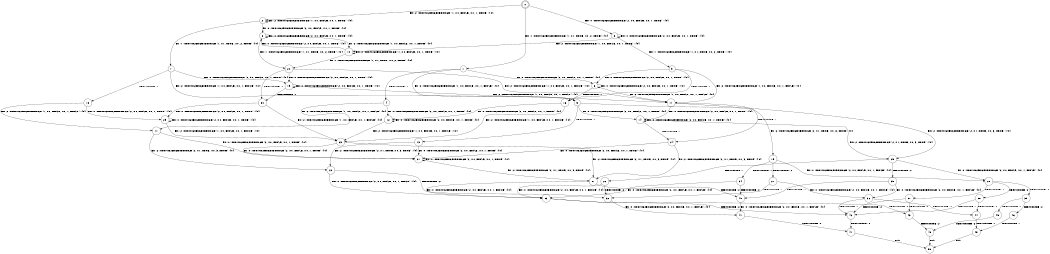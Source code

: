 digraph BCG {
size = "7, 10.5";
center = TRUE;
node [shape = circle];
0 [peripheries = 2];
0 -> 1 [label = "EX !1 !ATOMIC_EXCH_BRANCH (1, +1, TRUE, +0, 2, TRUE) !{0}"];
0 -> 2 [label = "EX !2 !ATOMIC_EXCH_BRANCH (1, +0, FALSE, +0, 1, TRUE) !{0}"];
0 -> 3 [label = "EX !0 !ATOMIC_EXCH_BRANCH (2, +0, FALSE, +0, 1, TRUE) !{0}"];
1 -> 4 [label = "TERMINATE !1"];
1 -> 5 [label = "EX !2 !ATOMIC_EXCH_BRANCH (1, +0, FALSE, +0, 1, FALSE) !{0}"];
1 -> 6 [label = "EX !0 !ATOMIC_EXCH_BRANCH (2, +0, FALSE, +0, 1, TRUE) !{0}"];
2 -> 7 [label = "EX !1 !ATOMIC_EXCH_BRANCH (1, +1, TRUE, +0, 2, TRUE) !{0}"];
2 -> 8 [label = "EX !0 !ATOMIC_EXCH_BRANCH (2, +0, FALSE, +0, 1, TRUE) !{0}"];
2 -> 2 [label = "EX !2 !ATOMIC_EXCH_BRANCH (1, +0, FALSE, +0, 1, TRUE) !{0}"];
3 -> 9 [label = "EX !1 !ATOMIC_EXCH_BRANCH (1, +1, TRUE, +0, 2, TRUE) !{0}"];
3 -> 10 [label = "EX !2 !ATOMIC_EXCH_BRANCH (1, +0, FALSE, +0, 1, TRUE) !{0}"];
3 -> 3 [label = "EX !0 !ATOMIC_EXCH_BRANCH (2, +0, FALSE, +0, 1, TRUE) !{0}"];
4 -> 11 [label = "EX !2 !ATOMIC_EXCH_BRANCH (1, +0, FALSE, +0, 1, FALSE) !{0}"];
4 -> 12 [label = "EX !0 !ATOMIC_EXCH_BRANCH (2, +0, FALSE, +0, 1, TRUE) !{0}"];
5 -> 13 [label = "TERMINATE !1"];
5 -> 14 [label = "EX !0 !ATOMIC_EXCH_BRANCH (2, +0, FALSE, +0, 1, TRUE) !{0}"];
5 -> 15 [label = "EX !2 !ATOMIC_EXCH_BRANCH (2, +1, TRUE, +0, 3, TRUE) !{0}"];
6 -> 16 [label = "TERMINATE !1"];
6 -> 17 [label = "EX !2 !ATOMIC_EXCH_BRANCH (1, +0, FALSE, +0, 1, FALSE) !{0}"];
6 -> 6 [label = "EX !0 !ATOMIC_EXCH_BRANCH (2, +0, FALSE, +0, 1, TRUE) !{0}"];
7 -> 18 [label = "TERMINATE !1"];
7 -> 19 [label = "EX !0 !ATOMIC_EXCH_BRANCH (2, +0, FALSE, +0, 1, TRUE) !{0}"];
7 -> 5 [label = "EX !2 !ATOMIC_EXCH_BRANCH (1, +0, FALSE, +0, 1, FALSE) !{0}"];
8 -> 20 [label = "EX !1 !ATOMIC_EXCH_BRANCH (1, +1, TRUE, +0, 2, TRUE) !{0}"];
8 -> 10 [label = "EX !2 !ATOMIC_EXCH_BRANCH (1, +0, FALSE, +0, 1, TRUE) !{0}"];
8 -> 8 [label = "EX !0 !ATOMIC_EXCH_BRANCH (2, +0, FALSE, +0, 1, TRUE) !{0}"];
9 -> 16 [label = "TERMINATE !1"];
9 -> 17 [label = "EX !2 !ATOMIC_EXCH_BRANCH (1, +0, FALSE, +0, 1, FALSE) !{0}"];
9 -> 6 [label = "EX !0 !ATOMIC_EXCH_BRANCH (2, +0, FALSE, +0, 1, TRUE) !{0}"];
10 -> 20 [label = "EX !1 !ATOMIC_EXCH_BRANCH (1, +1, TRUE, +0, 2, TRUE) !{0}"];
10 -> 10 [label = "EX !2 !ATOMIC_EXCH_BRANCH (1, +0, FALSE, +0, 1, TRUE) !{0}"];
10 -> 8 [label = "EX !0 !ATOMIC_EXCH_BRANCH (2, +0, FALSE, +0, 1, TRUE) !{0}"];
11 -> 21 [label = "EX !0 !ATOMIC_EXCH_BRANCH (2, +0, FALSE, +0, 1, TRUE) !{0}"];
11 -> 22 [label = "EX !2 !ATOMIC_EXCH_BRANCH (2, +1, TRUE, +0, 3, TRUE) !{0}"];
12 -> 23 [label = "EX !2 !ATOMIC_EXCH_BRANCH (1, +0, FALSE, +0, 1, FALSE) !{0}"];
12 -> 12 [label = "EX !0 !ATOMIC_EXCH_BRANCH (2, +0, FALSE, +0, 1, TRUE) !{0}"];
13 -> 21 [label = "EX !0 !ATOMIC_EXCH_BRANCH (2, +0, FALSE, +0, 1, TRUE) !{0}"];
13 -> 22 [label = "EX !2 !ATOMIC_EXCH_BRANCH (2, +1, TRUE, +0, 3, TRUE) !{0}"];
14 -> 24 [label = "TERMINATE !1"];
14 -> 25 [label = "EX !2 !ATOMIC_EXCH_BRANCH (2, +1, TRUE, +0, 3, TRUE) !{0}"];
14 -> 14 [label = "EX !0 !ATOMIC_EXCH_BRANCH (2, +0, FALSE, +0, 1, TRUE) !{0}"];
15 -> 26 [label = "TERMINATE !1"];
15 -> 27 [label = "TERMINATE !2"];
15 -> 28 [label = "EX !0 !ATOMIC_EXCH_BRANCH (2, +0, FALSE, +0, 1, FALSE) !{0}"];
16 -> 23 [label = "EX !2 !ATOMIC_EXCH_BRANCH (1, +0, FALSE, +0, 1, FALSE) !{0}"];
16 -> 12 [label = "EX !0 !ATOMIC_EXCH_BRANCH (2, +0, FALSE, +0, 1, TRUE) !{0}"];
17 -> 24 [label = "TERMINATE !1"];
17 -> 25 [label = "EX !2 !ATOMIC_EXCH_BRANCH (2, +1, TRUE, +0, 3, TRUE) !{0}"];
17 -> 14 [label = "EX !0 !ATOMIC_EXCH_BRANCH (2, +0, FALSE, +0, 1, TRUE) !{0}"];
18 -> 29 [label = "EX !0 !ATOMIC_EXCH_BRANCH (2, +0, FALSE, +0, 1, TRUE) !{0}"];
18 -> 11 [label = "EX !2 !ATOMIC_EXCH_BRANCH (1, +0, FALSE, +0, 1, FALSE) !{0}"];
19 -> 30 [label = "TERMINATE !1"];
19 -> 17 [label = "EX !2 !ATOMIC_EXCH_BRANCH (1, +0, FALSE, +0, 1, FALSE) !{0}"];
19 -> 19 [label = "EX !0 !ATOMIC_EXCH_BRANCH (2, +0, FALSE, +0, 1, TRUE) !{0}"];
20 -> 30 [label = "TERMINATE !1"];
20 -> 17 [label = "EX !2 !ATOMIC_EXCH_BRANCH (1, +0, FALSE, +0, 1, FALSE) !{0}"];
20 -> 19 [label = "EX !0 !ATOMIC_EXCH_BRANCH (2, +0, FALSE, +0, 1, TRUE) !{0}"];
21 -> 31 [label = "EX !2 !ATOMIC_EXCH_BRANCH (2, +1, TRUE, +0, 3, TRUE) !{0}"];
21 -> 21 [label = "EX !0 !ATOMIC_EXCH_BRANCH (2, +0, FALSE, +0, 1, TRUE) !{0}"];
22 -> 32 [label = "TERMINATE !2"];
22 -> 33 [label = "EX !0 !ATOMIC_EXCH_BRANCH (2, +0, FALSE, +0, 1, FALSE) !{0}"];
23 -> 31 [label = "EX !2 !ATOMIC_EXCH_BRANCH (2, +1, TRUE, +0, 3, TRUE) !{0}"];
23 -> 21 [label = "EX !0 !ATOMIC_EXCH_BRANCH (2, +0, FALSE, +0, 1, TRUE) !{0}"];
24 -> 31 [label = "EX !2 !ATOMIC_EXCH_BRANCH (2, +1, TRUE, +0, 3, TRUE) !{0}"];
24 -> 21 [label = "EX !0 !ATOMIC_EXCH_BRANCH (2, +0, FALSE, +0, 1, TRUE) !{0}"];
25 -> 34 [label = "TERMINATE !1"];
25 -> 35 [label = "TERMINATE !2"];
25 -> 28 [label = "EX !0 !ATOMIC_EXCH_BRANCH (2, +0, FALSE, +0, 1, FALSE) !{0}"];
26 -> 32 [label = "TERMINATE !2"];
26 -> 33 [label = "EX !0 !ATOMIC_EXCH_BRANCH (2, +0, FALSE, +0, 1, FALSE) !{0}"];
27 -> 32 [label = "TERMINATE !1"];
27 -> 36 [label = "EX !0 !ATOMIC_EXCH_BRANCH (2, +0, FALSE, +0, 1, FALSE) !{0}"];
28 -> 37 [label = "TERMINATE !1"];
28 -> 38 [label = "TERMINATE !2"];
28 -> 39 [label = "TERMINATE !0"];
29 -> 23 [label = "EX !2 !ATOMIC_EXCH_BRANCH (1, +0, FALSE, +0, 1, FALSE) !{0}"];
29 -> 29 [label = "EX !0 !ATOMIC_EXCH_BRANCH (2, +0, FALSE, +0, 1, TRUE) !{0}"];
30 -> 23 [label = "EX !2 !ATOMIC_EXCH_BRANCH (1, +0, FALSE, +0, 1, FALSE) !{0}"];
30 -> 29 [label = "EX !0 !ATOMIC_EXCH_BRANCH (2, +0, FALSE, +0, 1, TRUE) !{0}"];
31 -> 40 [label = "TERMINATE !2"];
31 -> 33 [label = "EX !0 !ATOMIC_EXCH_BRANCH (2, +0, FALSE, +0, 1, FALSE) !{0}"];
32 -> 41 [label = "EX !0 !ATOMIC_EXCH_BRANCH (2, +0, FALSE, +0, 1, FALSE) !{0}"];
33 -> 42 [label = "TERMINATE !2"];
33 -> 43 [label = "TERMINATE !0"];
34 -> 40 [label = "TERMINATE !2"];
34 -> 33 [label = "EX !0 !ATOMIC_EXCH_BRANCH (2, +0, FALSE, +0, 1, FALSE) !{0}"];
35 -> 40 [label = "TERMINATE !1"];
35 -> 36 [label = "EX !0 !ATOMIC_EXCH_BRANCH (2, +0, FALSE, +0, 1, FALSE) !{0}"];
36 -> 42 [label = "TERMINATE !1"];
36 -> 44 [label = "TERMINATE !0"];
37 -> 42 [label = "TERMINATE !2"];
37 -> 43 [label = "TERMINATE !0"];
38 -> 42 [label = "TERMINATE !1"];
38 -> 44 [label = "TERMINATE !0"];
39 -> 45 [label = "TERMINATE !1"];
39 -> 46 [label = "TERMINATE !2"];
40 -> 41 [label = "EX !0 !ATOMIC_EXCH_BRANCH (2, +0, FALSE, +0, 1, FALSE) !{0}"];
41 -> 47 [label = "TERMINATE !0"];
42 -> 47 [label = "TERMINATE !0"];
43 -> 48 [label = "TERMINATE !2"];
44 -> 49 [label = "TERMINATE !1"];
45 -> 48 [label = "TERMINATE !2"];
46 -> 49 [label = "TERMINATE !1"];
47 -> 50 [label = "exit"];
48 -> 50 [label = "exit"];
49 -> 50 [label = "exit"];
}
